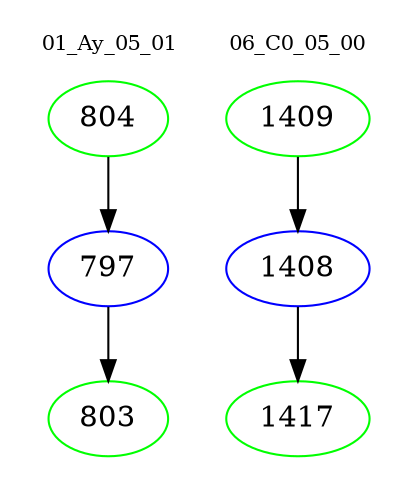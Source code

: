 digraph{
subgraph cluster_0 {
color = white
label = "01_Ay_05_01";
fontsize=10;
T0_804 [label="804", color="green"]
T0_804 -> T0_797 [color="black"]
T0_797 [label="797", color="blue"]
T0_797 -> T0_803 [color="black"]
T0_803 [label="803", color="green"]
}
subgraph cluster_1 {
color = white
label = "06_C0_05_00";
fontsize=10;
T1_1409 [label="1409", color="green"]
T1_1409 -> T1_1408 [color="black"]
T1_1408 [label="1408", color="blue"]
T1_1408 -> T1_1417 [color="black"]
T1_1417 [label="1417", color="green"]
}
}
